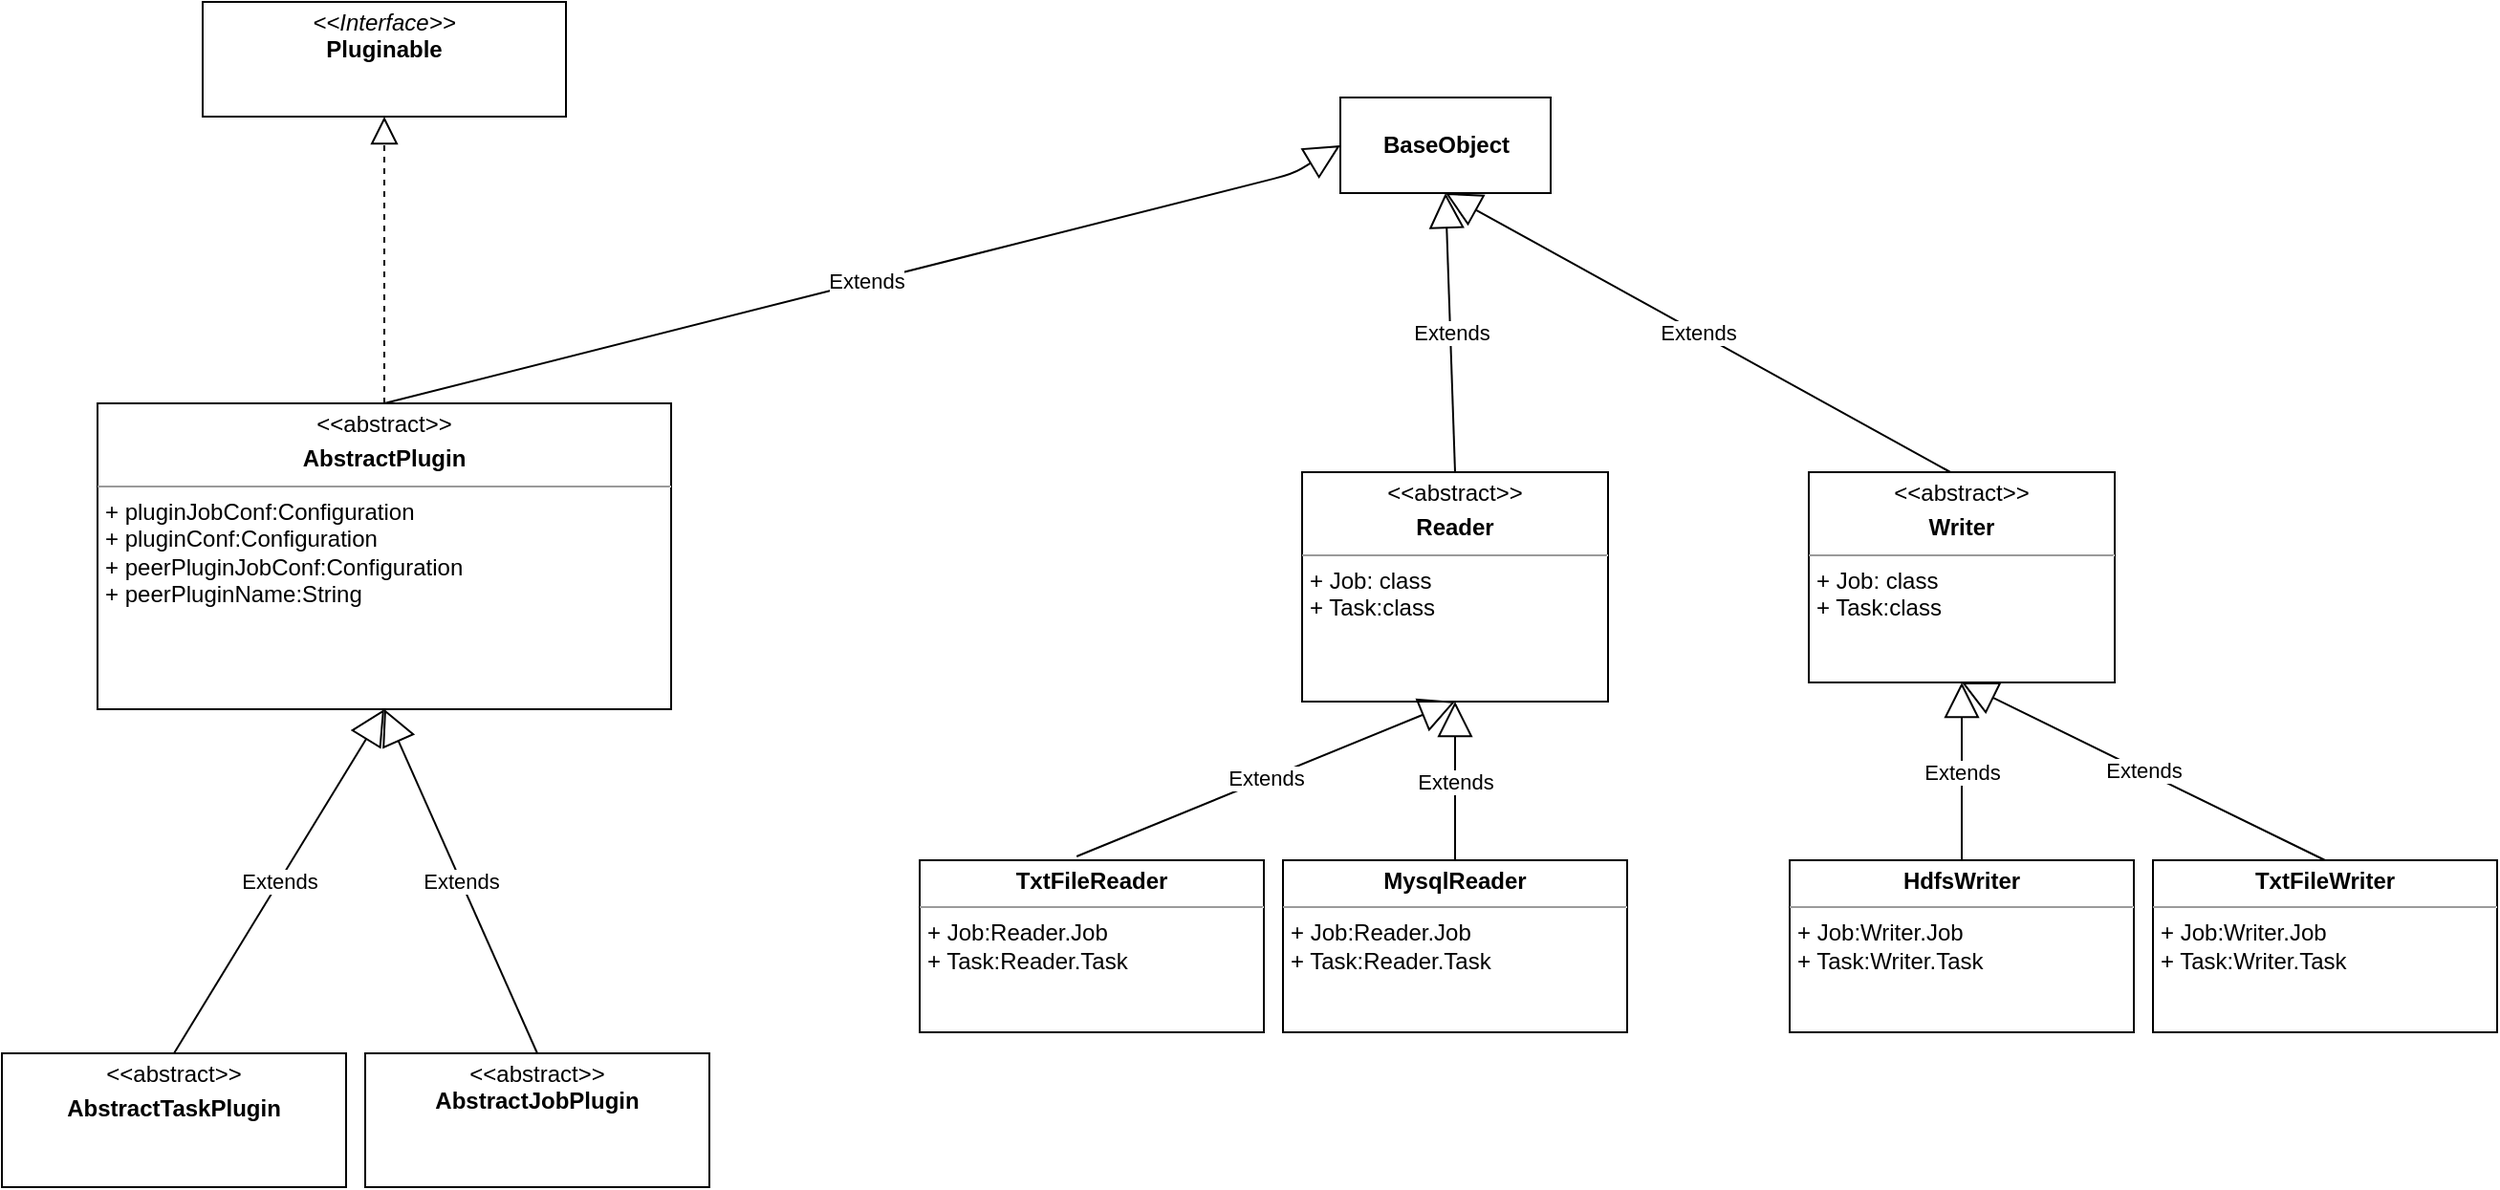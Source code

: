 <mxfile version="12.1.9" type="github" pages="2">
  <diagram id="dwvzJ9ZSr5rlT99AuMPi" name="dataX类图-1">
    <mxGraphModel dx="2115" dy="662" grid="1" gridSize="10" guides="1" tooltips="1" connect="1" arrows="1" fold="1" page="1" pageScale="1" pageWidth="1169" pageHeight="827" math="0" shadow="0">
      <root>
        <mxCell id="0"/>
        <mxCell id="1" parent="0"/>
        <mxCell id="icY077CcPCAfV6TuevYq-1" value="BaseObject" style="html=1;fontStyle=1" parent="1" vertex="1">
          <mxGeometry x="505" y="160" width="110" height="50" as="geometry"/>
        </mxCell>
        <mxCell id="icY077CcPCAfV6TuevYq-3" value="&lt;p style=&quot;margin: 0px ; margin-top: 4px ; text-align: center&quot;&gt;&amp;lt;&amp;lt;abstract&amp;gt;&amp;gt;&lt;/p&gt;&lt;p style=&quot;margin: 0px ; margin-top: 4px ; text-align: center&quot;&gt;&lt;b&gt;Writer&lt;/b&gt;&lt;/p&gt;&lt;hr size=&quot;1&quot;&gt;&lt;p style=&quot;margin: 0px ; margin-left: 4px&quot;&gt;+ Job: class&lt;/p&gt;&lt;p style=&quot;margin: 0px ; margin-left: 4px&quot;&gt;+ Task:class&lt;/p&gt;&lt;p style=&quot;margin: 0px ; margin-left: 4px&quot;&gt;&lt;br&gt;&lt;/p&gt;" style="verticalAlign=top;align=left;overflow=fill;fontSize=12;fontFamily=Helvetica;html=1;" parent="1" vertex="1">
          <mxGeometry x="750" y="356" width="160" height="110" as="geometry"/>
        </mxCell>
        <mxCell id="icY077CcPCAfV6TuevYq-4" value="&lt;p style=&quot;margin: 0px ; margin-top: 4px ; text-align: center&quot;&gt;&amp;lt;&amp;lt;abstract&amp;gt;&amp;gt;&lt;/p&gt;&lt;p style=&quot;margin: 0px ; margin-top: 4px ; text-align: center&quot;&gt;&lt;b&gt;Reader&lt;/b&gt;&lt;/p&gt;&lt;hr size=&quot;1&quot;&gt;&lt;p style=&quot;margin: 0px ; margin-left: 4px&quot;&gt;+ Job: class&lt;/p&gt;&lt;p style=&quot;margin: 0px ; margin-left: 4px&quot;&gt;+ Task:class&lt;/p&gt;&lt;p style=&quot;margin: 0px ; margin-left: 4px&quot;&gt;&lt;br&gt;&lt;/p&gt;" style="verticalAlign=top;align=left;overflow=fill;fontSize=12;fontFamily=Helvetica;html=1;" parent="1" vertex="1">
          <mxGeometry x="485" y="356" width="160" height="120" as="geometry"/>
        </mxCell>
        <mxCell id="icY077CcPCAfV6TuevYq-5" value="Extends" style="endArrow=block;endSize=16;endFill=0;html=1;entryX=0.5;entryY=1;entryDx=0;entryDy=0;exitX=0.5;exitY=0;exitDx=0;exitDy=0;" parent="1" source="icY077CcPCAfV6TuevYq-4" target="icY077CcPCAfV6TuevYq-1" edge="1">
          <mxGeometry width="160" relative="1" as="geometry">
            <mxPoint x="210" y="596" as="sourcePoint"/>
            <mxPoint x="370" y="596" as="targetPoint"/>
          </mxGeometry>
        </mxCell>
        <mxCell id="icY077CcPCAfV6TuevYq-6" value="Extends" style="endArrow=block;endSize=16;endFill=0;html=1;entryX=0.5;entryY=1;entryDx=0;entryDy=0;exitX=0.463;exitY=0;exitDx=0;exitDy=0;exitPerimeter=0;" parent="1" source="icY077CcPCAfV6TuevYq-3" target="icY077CcPCAfV6TuevYq-1" edge="1">
          <mxGeometry width="160" relative="1" as="geometry">
            <mxPoint x="590" y="306" as="sourcePoint"/>
            <mxPoint x="785" y="196" as="targetPoint"/>
          </mxGeometry>
        </mxCell>
        <mxCell id="icY077CcPCAfV6TuevYq-7" value="&lt;p style=&quot;margin: 0px ; margin-top: 4px ; text-align: center&quot;&gt;&amp;lt;&amp;lt;abstract&amp;gt;&amp;gt;&lt;br&gt;&lt;b&gt;AbstractJobPlugin&lt;/b&gt;&lt;/p&gt;" style="verticalAlign=top;align=left;overflow=fill;fontSize=12;fontFamily=Helvetica;html=1;" parent="1" vertex="1">
          <mxGeometry x="-5" y="660" width="180" height="70" as="geometry"/>
        </mxCell>
        <mxCell id="icY077CcPCAfV6TuevYq-11" value="&lt;p style=&quot;margin: 0px ; margin-top: 4px ; text-align: center&quot;&gt;&amp;lt;&amp;lt;abstract&amp;gt;&amp;gt;&lt;/p&gt;&lt;p style=&quot;margin: 0px ; margin-top: 4px ; text-align: center&quot;&gt;&lt;b&gt;AbstractTaskPlugin&lt;/b&gt;&lt;/p&gt;" style="verticalAlign=top;align=left;overflow=fill;fontSize=12;fontFamily=Helvetica;html=1;" parent="1" vertex="1">
          <mxGeometry x="-195" y="660" width="180" height="70" as="geometry"/>
        </mxCell>
        <mxCell id="icY077CcPCAfV6TuevYq-15" value="Extends" style="endArrow=block;endSize=16;endFill=0;html=1;entryX=0;entryY=0.5;entryDx=0;entryDy=0;exitX=0.5;exitY=0;exitDx=0;exitDy=0;" parent="1" source="icY077CcPCAfV6TuevYq-18" target="icY077CcPCAfV6TuevYq-1" edge="1">
          <mxGeometry width="160" relative="1" as="geometry">
            <mxPoint x="560" y="366" as="sourcePoint"/>
            <mxPoint x="570" y="346" as="targetPoint"/>
            <Array as="points">
              <mxPoint x="480" y="200"/>
            </Array>
          </mxGeometry>
        </mxCell>
        <mxCell id="icY077CcPCAfV6TuevYq-16" value="Extends" style="endArrow=block;endSize=16;endFill=0;html=1;entryX=0.5;entryY=1;entryDx=0;entryDy=0;exitX=0.5;exitY=0;exitDx=0;exitDy=0;" parent="1" source="icY077CcPCAfV6TuevYq-7" target="icY077CcPCAfV6TuevYq-18" edge="1">
          <mxGeometry width="160" relative="1" as="geometry">
            <mxPoint x="-275" y="610" as="sourcePoint"/>
            <mxPoint x="5" y="380" as="targetPoint"/>
          </mxGeometry>
        </mxCell>
        <mxCell id="icY077CcPCAfV6TuevYq-17" value="Extends" style="endArrow=block;endSize=16;endFill=0;html=1;entryX=0.5;entryY=1;entryDx=0;entryDy=0;exitX=0.5;exitY=0;exitDx=0;exitDy=0;" parent="1" source="icY077CcPCAfV6TuevYq-11" target="icY077CcPCAfV6TuevYq-18" edge="1">
          <mxGeometry width="160" relative="1" as="geometry">
            <mxPoint x="5" y="520" as="sourcePoint"/>
            <mxPoint x="5" y="380" as="targetPoint"/>
          </mxGeometry>
        </mxCell>
        <mxCell id="icY077CcPCAfV6TuevYq-18" value="&lt;p style=&quot;margin: 0px ; margin-top: 4px ; text-align: center&quot;&gt;&amp;lt;&amp;lt;abstract&amp;gt;&amp;gt;&lt;/p&gt;&lt;p style=&quot;margin: 0px ; margin-top: 4px ; text-align: center&quot;&gt;&lt;b&gt;AbstractPlugin&lt;/b&gt;&lt;/p&gt;&lt;hr size=&quot;1&quot;&gt;&lt;p style=&quot;margin: 0px ; margin-left: 4px&quot;&gt;+ pluginJobConf:Configuration&lt;/p&gt;&lt;p style=&quot;margin: 0px ; margin-left: 4px&quot;&gt;+ pluginConf:Configuration&lt;/p&gt;&lt;p style=&quot;margin: 0px ; margin-left: 4px&quot;&gt;+&amp;nbsp;peerPluginJobConf:Configuration&lt;/p&gt;&lt;p style=&quot;margin: 0px ; margin-left: 4px&quot;&gt;+&amp;nbsp;peerPluginName:String&lt;/p&gt;" style="verticalAlign=top;align=left;overflow=fill;fontSize=12;fontFamily=Helvetica;html=1;" parent="1" vertex="1">
          <mxGeometry x="-145" y="320" width="300" height="160" as="geometry"/>
        </mxCell>
        <mxCell id="icY077CcPCAfV6TuevYq-19" value="&lt;p style=&quot;margin: 0px ; margin-top: 4px ; text-align: center&quot;&gt;&lt;b&gt;MysqlReader&lt;/b&gt;&lt;/p&gt;&lt;hr size=&quot;1&quot;&gt;&lt;p style=&quot;margin: 0px ; margin-left: 4px&quot;&gt;+ Job:Reader.Job&lt;/p&gt;&lt;p style=&quot;margin: 0px ; margin-left: 4px&quot;&gt;+ Task:Reader.Task&lt;/p&gt;" style="verticalAlign=top;align=left;overflow=fill;fontSize=12;fontFamily=Helvetica;html=1;" parent="1" vertex="1">
          <mxGeometry x="475" y="559" width="180" height="90" as="geometry"/>
        </mxCell>
        <mxCell id="icY077CcPCAfV6TuevYq-20" value="Extends" style="endArrow=block;endSize=16;endFill=0;html=1;entryX=0.5;entryY=1;entryDx=0;entryDy=0;exitX=0.5;exitY=0;exitDx=0;exitDy=0;" parent="1" source="icY077CcPCAfV6TuevYq-19" target="icY077CcPCAfV6TuevYq-4" edge="1">
          <mxGeometry width="160" relative="1" as="geometry">
            <mxPoint x="180" y="516" as="sourcePoint"/>
            <mxPoint x="340" y="516" as="targetPoint"/>
          </mxGeometry>
        </mxCell>
        <mxCell id="icY077CcPCAfV6TuevYq-21" value="&lt;p style=&quot;margin: 0px ; margin-top: 4px ; text-align: center&quot;&gt;&lt;b&gt;HdfsWriter&lt;/b&gt;&lt;/p&gt;&lt;hr size=&quot;1&quot;&gt;&lt;p style=&quot;margin: 0px ; margin-left: 4px&quot;&gt;+ Job:Writer.Job&lt;/p&gt;&lt;p style=&quot;margin: 0px ; margin-left: 4px&quot;&gt;+ Task:Writer.Task&lt;/p&gt;" style="verticalAlign=top;align=left;overflow=fill;fontSize=12;fontFamily=Helvetica;html=1;" parent="1" vertex="1">
          <mxGeometry x="740" y="559" width="180" height="90" as="geometry"/>
        </mxCell>
        <mxCell id="icY077CcPCAfV6TuevYq-23" value="Extends" style="endArrow=block;endSize=16;endFill=0;html=1;entryX=0.5;entryY=1;entryDx=0;entryDy=0;exitX=0.5;exitY=0;exitDx=0;exitDy=0;" parent="1" source="icY077CcPCAfV6TuevYq-21" target="icY077CcPCAfV6TuevYq-3" edge="1">
          <mxGeometry width="160" relative="1" as="geometry">
            <mxPoint x="760" y="526" as="sourcePoint"/>
            <mxPoint x="920" y="526" as="targetPoint"/>
            <Array as="points"/>
          </mxGeometry>
        </mxCell>
        <mxCell id="icY077CcPCAfV6TuevYq-26" value="&lt;p style=&quot;margin: 0px ; margin-top: 4px ; text-align: center&quot;&gt;&lt;i&gt;&amp;lt;&amp;lt;Interface&amp;gt;&amp;gt;&lt;/i&gt;&lt;br&gt;&lt;b&gt;Pluginable&lt;/b&gt;&lt;/p&gt;&lt;p style=&quot;margin: 0px ; margin-left: 4px&quot;&gt;&lt;br&gt;&lt;/p&gt;" style="verticalAlign=top;align=left;overflow=fill;fontSize=12;fontFamily=Helvetica;html=1;" parent="1" vertex="1">
          <mxGeometry x="-90" y="110" width="190" height="60" as="geometry"/>
        </mxCell>
        <mxCell id="icY077CcPCAfV6TuevYq-27" value="" style="endArrow=block;dashed=1;endFill=0;endSize=12;html=1;entryX=0.5;entryY=1;entryDx=0;entryDy=0;exitX=0.5;exitY=0;exitDx=0;exitDy=0;" parent="1" source="icY077CcPCAfV6TuevYq-18" target="icY077CcPCAfV6TuevYq-26" edge="1">
          <mxGeometry width="160" relative="1" as="geometry">
            <mxPoint x="560" y="160" as="sourcePoint"/>
            <mxPoint x="510" y="120" as="targetPoint"/>
          </mxGeometry>
        </mxCell>
        <mxCell id="icY077CcPCAfV6TuevYq-29" value="&lt;p style=&quot;margin: 0px ; margin-top: 4px ; text-align: center&quot;&gt;&lt;b&gt;TxtFileReader&lt;/b&gt;&lt;/p&gt;&lt;hr size=&quot;1&quot;&gt;&lt;p style=&quot;margin: 0px ; margin-left: 4px&quot;&gt;+ Job:Reader.Job&lt;/p&gt;&lt;p style=&quot;margin: 0px ; margin-left: 4px&quot;&gt;+ Task:Reader.Task&lt;/p&gt;" style="verticalAlign=top;align=left;overflow=fill;fontSize=12;fontFamily=Helvetica;html=1;" parent="1" vertex="1">
          <mxGeometry x="285" y="559" width="180" height="90" as="geometry"/>
        </mxCell>
        <mxCell id="icY077CcPCAfV6TuevYq-30" value="Extends" style="endArrow=block;endSize=16;endFill=0;html=1;exitX=0.456;exitY=-0.022;exitDx=0;exitDy=0;exitPerimeter=0;entryX=0.5;entryY=1;entryDx=0;entryDy=0;" parent="1" source="icY077CcPCAfV6TuevYq-29" target="icY077CcPCAfV6TuevYq-4" edge="1">
          <mxGeometry width="160" relative="1" as="geometry">
            <mxPoint x="40" y="500" as="sourcePoint"/>
            <mxPoint x="270" y="480" as="targetPoint"/>
          </mxGeometry>
        </mxCell>
        <mxCell id="icY077CcPCAfV6TuevYq-31" value="&lt;p style=&quot;margin: 0px ; margin-top: 4px ; text-align: center&quot;&gt;&lt;b&gt;TxtFileWriter&lt;/b&gt;&lt;/p&gt;&lt;hr size=&quot;1&quot;&gt;&lt;p style=&quot;margin: 0px ; margin-left: 4px&quot;&gt;+ Job:Writer.Job&lt;/p&gt;&lt;p style=&quot;margin: 0px ; margin-left: 4px&quot;&gt;+ Task:Writer.Task&lt;/p&gt;" style="verticalAlign=top;align=left;overflow=fill;fontSize=12;fontFamily=Helvetica;html=1;" parent="1" vertex="1">
          <mxGeometry x="930" y="559" width="180" height="90" as="geometry"/>
        </mxCell>
        <mxCell id="icY077CcPCAfV6TuevYq-32" value="Extends" style="endArrow=block;endSize=16;endFill=0;html=1;entryX=0.5;entryY=1;entryDx=0;entryDy=0;exitX=0.5;exitY=0;exitDx=0;exitDy=0;" parent="1" source="icY077CcPCAfV6TuevYq-31" target="icY077CcPCAfV6TuevYq-3" edge="1">
          <mxGeometry width="160" relative="1" as="geometry">
            <mxPoint x="950" y="500" as="sourcePoint"/>
            <mxPoint x="950" y="407" as="targetPoint"/>
            <Array as="points"/>
          </mxGeometry>
        </mxCell>
      </root>
    </mxGraphModel>
  </diagram>
  <diagram id="i8oq0F-yW_4LkSNv0MJ2" name="dataX-框架类图">
    <mxGraphModel dx="946" dy="662" grid="1" gridSize="10" guides="1" tooltips="1" connect="1" arrows="1" fold="1" page="1" pageScale="1" pageWidth="1169" pageHeight="827" math="0" shadow="0">
      <root>
        <mxCell id="AaScqXBLyXnoLoBDGlaj-0"/>
        <mxCell id="AaScqXBLyXnoLoBDGlaj-1" parent="AaScqXBLyXnoLoBDGlaj-0"/>
        <mxCell id="AaScqXBLyXnoLoBDGlaj-3" value="&lt;p style=&quot;margin: 0px ; margin-top: 4px ; text-align: center&quot;&gt;&lt;b&gt;&amp;lt;&amp;lt;abstract&amp;gt;&amp;gt;&lt;/b&gt;&lt;/p&gt;&lt;p style=&quot;margin: 0px ; margin-top: 4px ; text-align: center&quot;&gt;&lt;b&gt;AbstractContainer&lt;br&gt;&lt;/b&gt;&lt;/p&gt;&lt;hr size=&quot;1&quot;&gt;&lt;div style=&quot;height: 2px&quot;&gt;&lt;/div&gt;" style="verticalAlign=top;align=left;overflow=fill;fontSize=12;fontFamily=Helvetica;html=1;" parent="AaScqXBLyXnoLoBDGlaj-1" vertex="1">
          <mxGeometry x="720" y="255" width="170" height="70" as="geometry"/>
        </mxCell>
        <mxCell id="041IJBFGgGHFrr1epc6V-0" value="&lt;p style=&quot;margin: 0px ; margin-top: 4px ; text-align: center&quot;&gt;&lt;b&gt;JobContainer&lt;/b&gt;&lt;/p&gt;" style="verticalAlign=top;align=left;overflow=fill;fontSize=12;fontFamily=Helvetica;html=1;" parent="AaScqXBLyXnoLoBDGlaj-1" vertex="1">
          <mxGeometry x="650" y="432.5" width="140" height="42" as="geometry"/>
        </mxCell>
        <mxCell id="041IJBFGgGHFrr1epc6V-1" value="&lt;p style=&quot;margin: 0px ; margin-top: 4px ; text-align: center&quot;&gt;&lt;b&gt;TaskGroupContainer&lt;/b&gt;&lt;/p&gt;" style="verticalAlign=top;align=left;overflow=fill;fontSize=12;fontFamily=Helvetica;html=1;" parent="AaScqXBLyXnoLoBDGlaj-1" vertex="1">
          <mxGeometry x="860" y="432.5" width="180" height="42" as="geometry"/>
        </mxCell>
        <mxCell id="041IJBFGgGHFrr1epc6V-2" value="Extends" style="endArrow=block;endSize=16;endFill=0;html=1;entryX=0.5;entryY=1;entryDx=0;entryDy=0;exitX=0.5;exitY=0;exitDx=0;exitDy=0;" parent="AaScqXBLyXnoLoBDGlaj-1" source="041IJBFGgGHFrr1epc6V-0" target="AaScqXBLyXnoLoBDGlaj-3" edge="1">
          <mxGeometry width="160" relative="1" as="geometry">
            <mxPoint x="610" y="435" as="sourcePoint"/>
            <mxPoint x="770" y="435" as="targetPoint"/>
          </mxGeometry>
        </mxCell>
        <mxCell id="041IJBFGgGHFrr1epc6V-3" value="Extends" style="endArrow=block;endSize=16;endFill=0;html=1;entryX=0.5;entryY=1;entryDx=0;entryDy=0;exitX=0.5;exitY=0;exitDx=0;exitDy=0;" parent="AaScqXBLyXnoLoBDGlaj-1" source="041IJBFGgGHFrr1epc6V-1" target="AaScqXBLyXnoLoBDGlaj-3" edge="1">
          <mxGeometry width="160" relative="1" as="geometry">
            <mxPoint x="960" y="425" as="sourcePoint"/>
            <mxPoint x="1120" y="425" as="targetPoint"/>
          </mxGeometry>
        </mxCell>
        <mxCell id="041IJBFGgGHFrr1epc6V-5" value="Use" style="endArrow=open;endSize=12;dashed=1;html=1;entryX=0;entryY=0.5;entryDx=0;entryDy=0;exitX=1;exitY=0.5;exitDx=0;exitDy=0;" parent="AaScqXBLyXnoLoBDGlaj-1" source="041IJBFGgGHFrr1epc6V-6" target="AaScqXBLyXnoLoBDGlaj-3" edge="1">
          <mxGeometry width="160" relative="1" as="geometry">
            <mxPoint x="600" y="310" as="sourcePoint"/>
            <mxPoint x="710" y="365" as="targetPoint"/>
          </mxGeometry>
        </mxCell>
        <mxCell id="041IJBFGgGHFrr1epc6V-6" value="&lt;p style=&quot;margin: 0px ; margin-top: 4px ; text-align: center&quot;&gt;&lt;b&gt;Engine&lt;/b&gt;&lt;/p&gt;&lt;hr size=&quot;1&quot;&gt;&lt;p style=&quot;margin: 0px ; margin-left: 4px&quot;&gt;+ main(): void&lt;/p&gt;&lt;p style=&quot;margin: 0px ; margin-left: 4px&quot;&gt;+Engine.entry()&lt;/p&gt;&lt;p style=&quot;margin: 0px ; margin-left: 4px&quot;&gt;+engine.start()&lt;/p&gt;&lt;p style=&quot;margin: 0px ; margin-left: 4px&quot;&gt;+LoadUtil.bind()&lt;/p&gt;&lt;p style=&quot;margin: 0px ; margin-left: 4px&quot;&gt;+container.start()&lt;/p&gt;" style="verticalAlign=top;align=left;overflow=fill;fontSize=12;fontFamily=Helvetica;html=1;" parent="AaScqXBLyXnoLoBDGlaj-1" vertex="1">
          <mxGeometry x="430" y="220" width="160" height="150" as="geometry"/>
        </mxCell>
        <mxCell id="041IJBFGgGHFrr1epc6V-9" value="&lt;h1&gt;入口类&lt;/h1&gt;&lt;h1&gt;&lt;span style=&quot;font-size: 12px ; font-weight: normal&quot;&gt;Engine是DataX入口类，该类负责初始化Job或者Task的运行容器，并运行插件的Job或者Task逻辑&lt;/span&gt;&lt;/h1&gt;" style="text;html=1;strokeColor=none;fillColor=none;spacing=5;spacingTop=-20;whiteSpace=wrap;overflow=hidden;rounded=0;" parent="AaScqXBLyXnoLoBDGlaj-1" vertex="1">
          <mxGeometry x="400" y="375" width="190" height="157" as="geometry"/>
        </mxCell>
        <mxCell id="041IJBFGgGHFrr1epc6V-11" value="&lt;p style=&quot;margin: 0px ; margin-top: 4px ; text-align: center&quot;&gt;&lt;b&gt;LoadUtil&lt;/b&gt;&lt;/p&gt;&lt;hr size=&quot;1&quot;&gt;&lt;p style=&quot;margin: 0px ; margin-left: 4px&quot;&gt;+ jarLoadCenter: HashMap&lt;/p&gt;&lt;p style=&quot;margin: 0px ; margin-left: 4px&quot;&gt;+pluginRegisterCenter:Configuration&lt;/p&gt;&lt;hr size=&quot;1&quot;&gt;&lt;p style=&quot;margin: 0px ; margin-left: 4px&quot;&gt;+ loadJobPlugin(): AbstractJopPlugin&lt;/p&gt;&lt;p style=&quot;margin: 0px ; margin-left: 4px&quot;&gt;+ loadTaskPlugin():AbstractTaskPlugin&lt;/p&gt;" style="verticalAlign=top;align=left;overflow=fill;fontSize=12;fontFamily=Helvetica;html=1;" parent="AaScqXBLyXnoLoBDGlaj-1" vertex="1">
          <mxGeometry x="10" y="217.5" width="320" height="155" as="geometry"/>
        </mxCell>
        <mxCell id="041IJBFGgGHFrr1epc6V-12" value="Use" style="endArrow=open;endSize=12;dashed=1;html=1;entryX=1;entryY=0.5;entryDx=0;entryDy=0;exitX=0;exitY=0.5;exitDx=0;exitDy=0;" parent="AaScqXBLyXnoLoBDGlaj-1" source="041IJBFGgGHFrr1epc6V-6" target="041IJBFGgGHFrr1epc6V-11" edge="1">
          <mxGeometry width="160" relative="1" as="geometry">
            <mxPoint x="210" y="460" as="sourcePoint"/>
            <mxPoint x="370" y="460" as="targetPoint"/>
          </mxGeometry>
        </mxCell>
        <mxCell id="S10kIds4V8fyUaOqmN78-0" value="&lt;h1&gt;Job容器&lt;/h1&gt;&lt;p&gt;job实例运行在jobContainer容器中，它是所有任务的master，负责初始化、拆分、调度、运行、回收、监控和汇报&lt;/p&gt;" style="text;html=1;strokeColor=none;fillColor=none;spacing=5;spacingTop=-20;whiteSpace=wrap;overflow=hidden;rounded=0;" vertex="1" parent="AaScqXBLyXnoLoBDGlaj-1">
          <mxGeometry x="605" y="490" width="230" height="170" as="geometry"/>
        </mxCell>
        <mxCell id="S10kIds4V8fyUaOqmN78-1" value="" style="endArrow=open;startArrow=circlePlus;endFill=0;startFill=0;endSize=8;html=1;entryX=0.5;entryY=1;entryDx=0;entryDy=0;exitX=0.5;exitY=0;exitDx=0;exitDy=0;" edge="1" parent="AaScqXBLyXnoLoBDGlaj-1" source="S10kIds4V8fyUaOqmN78-4" target="041IJBFGgGHFrr1epc6V-1">
          <mxGeometry width="160" relative="1" as="geometry">
            <mxPoint x="969.98" y="608.68" as="sourcePoint"/>
            <mxPoint x="1030" y="690" as="targetPoint"/>
          </mxGeometry>
        </mxCell>
        <mxCell id="S10kIds4V8fyUaOqmN78-3" value="&lt;h1&gt;执行器&lt;/h1&gt;&lt;p&gt;TaskExecutor是一个完整task的执行器,包括1：1的reader和writer&lt;/p&gt;" style="text;html=1;strokeColor=none;fillColor=none;spacing=5;spacingTop=-20;whiteSpace=wrap;overflow=hidden;rounded=0;" vertex="1" parent="AaScqXBLyXnoLoBDGlaj-1">
          <mxGeometry x="840" y="687" width="220" height="140" as="geometry"/>
        </mxCell>
        <mxCell id="S10kIds4V8fyUaOqmN78-4" value="&lt;p style=&quot;margin: 0px ; margin-top: 4px ; text-align: center&quot;&gt;&lt;b&gt;TaskExecutor&lt;/b&gt;&lt;/p&gt;&lt;hr size=&quot;1&quot;&gt;&lt;p style=&quot;margin: 0px ; margin-left: 4px&quot;&gt;+ readerThread: Thread&lt;/p&gt;&lt;p style=&quot;margin: 0px ; margin-left: 4px&quot;&gt;+ writerThread:Thread&lt;/p&gt;&lt;p style=&quot;margin: 0px ; margin-left: 4px&quot;&gt;+ readerRunner&lt;/p&gt;&lt;p style=&quot;margin: 0px ; margin-left: 4px&quot;&gt;+ writerRunner&lt;/p&gt;&lt;hr size=&quot;1&quot;&gt;&lt;p style=&quot;margin: 0px ; margin-left: 4px&quot;&gt;+ method(): Type&lt;/p&gt;" style="verticalAlign=top;align=left;overflow=fill;fontSize=12;fontFamily=Helvetica;html=1;" vertex="1" parent="AaScqXBLyXnoLoBDGlaj-1">
          <mxGeometry x="840" y="530" width="220" height="130" as="geometry"/>
        </mxCell>
      </root>
    </mxGraphModel>
  </diagram>
</mxfile>
